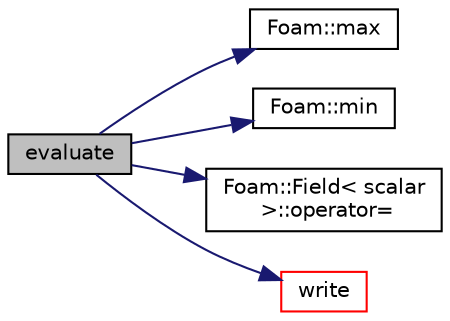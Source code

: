 digraph "evaluate"
{
  bgcolor="transparent";
  edge [fontname="Helvetica",fontsize="10",labelfontname="Helvetica",labelfontsize="10"];
  node [fontname="Helvetica",fontsize="10",shape=record];
  rankdir="LR";
  Node66 [label="evaluate",height=0.2,width=0.4,color="black", fillcolor="grey75", style="filled", fontcolor="black"];
  Node66 -> Node67 [color="midnightblue",fontsize="10",style="solid",fontname="Helvetica"];
  Node67 [label="Foam::max",height=0.2,width=0.4,color="black",URL="$a21851.html#ac993e906cf2774ae77e666bc24e81733"];
  Node66 -> Node68 [color="midnightblue",fontsize="10",style="solid",fontname="Helvetica"];
  Node68 [label="Foam::min",height=0.2,width=0.4,color="black",URL="$a21851.html#a253e112ad2d56d96230ff39ea7f442dc"];
  Node66 -> Node69 [color="midnightblue",fontsize="10",style="solid",fontname="Helvetica"];
  Node69 [label="Foam::Field\< scalar\l \>::operator=",height=0.2,width=0.4,color="black",URL="$a27573.html#a4356fadebc9e59fb8189733d26c75605"];
  Node66 -> Node70 [color="midnightblue",fontsize="10",style="solid",fontname="Helvetica"];
  Node70 [label="write",height=0.2,width=0.4,color="red",URL="$a31893.html#a293fdfec8bdfbd5c3913ab4c9f3454ff",tooltip="Write. "];
}
